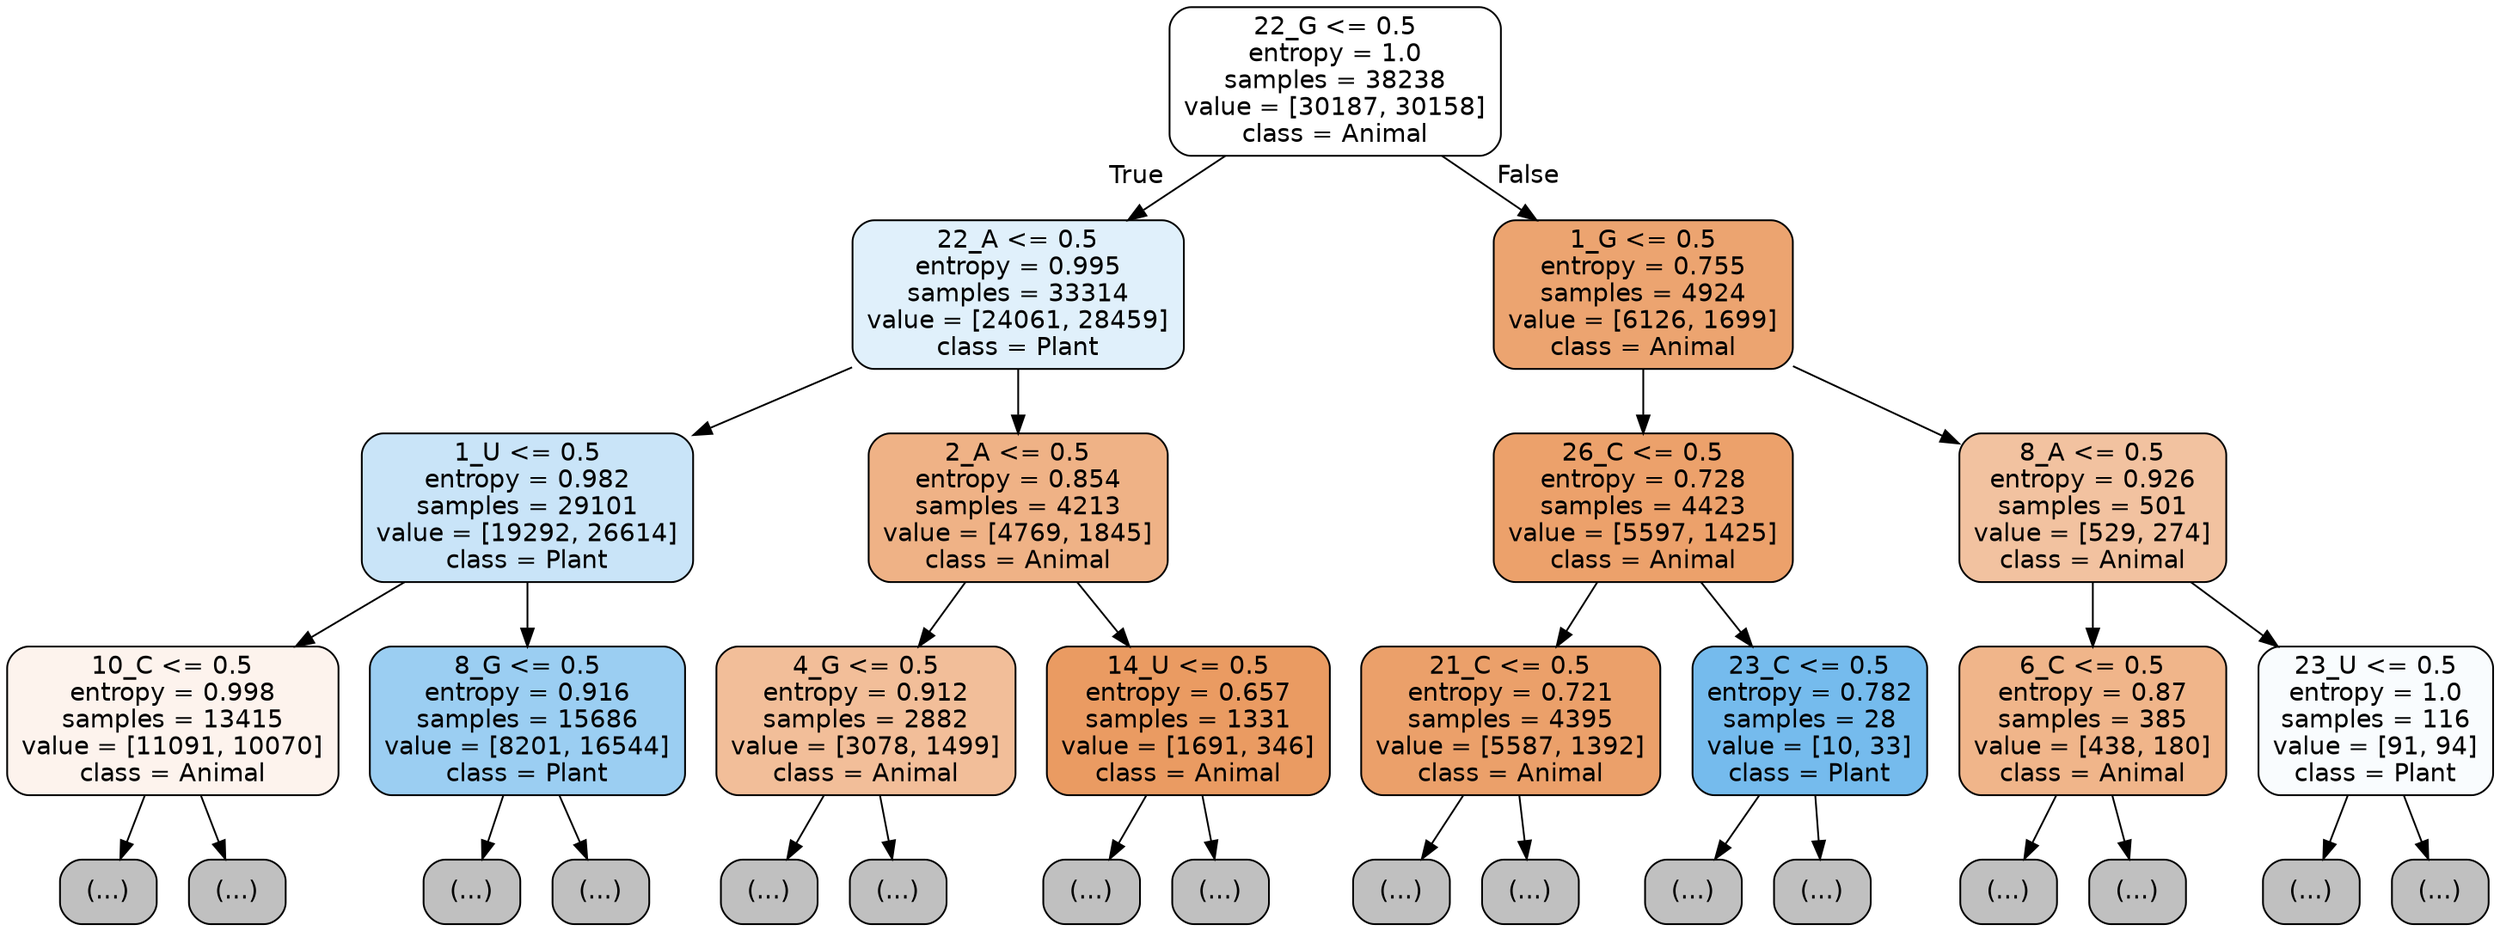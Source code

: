digraph Tree {
node [shape=box, style="filled, rounded", color="black", fontname="helvetica"] ;
edge [fontname="helvetica"] ;
0 [label="22_G <= 0.5\nentropy = 1.0\nsamples = 38238\nvalue = [30187, 30158]\nclass = Animal", fillcolor="#ffffff"] ;
1 [label="22_A <= 0.5\nentropy = 0.995\nsamples = 33314\nvalue = [24061, 28459]\nclass = Plant", fillcolor="#e0f0fb"] ;
0 -> 1 [labeldistance=2.5, labelangle=45, headlabel="True"] ;
2 [label="1_U <= 0.5\nentropy = 0.982\nsamples = 29101\nvalue = [19292, 26614]\nclass = Plant", fillcolor="#c9e4f8"] ;
1 -> 2 ;
3 [label="10_C <= 0.5\nentropy = 0.998\nsamples = 13415\nvalue = [11091, 10070]\nclass = Animal", fillcolor="#fdf3ed"] ;
2 -> 3 ;
4 [label="(...)", fillcolor="#C0C0C0"] ;
3 -> 4 ;
5589 [label="(...)", fillcolor="#C0C0C0"] ;
3 -> 5589 ;
7276 [label="8_G <= 0.5\nentropy = 0.916\nsamples = 15686\nvalue = [8201, 16544]\nclass = Plant", fillcolor="#9bcef2"] ;
2 -> 7276 ;
7277 [label="(...)", fillcolor="#C0C0C0"] ;
7276 -> 7277 ;
11286 [label="(...)", fillcolor="#C0C0C0"] ;
7276 -> 11286 ;
12683 [label="2_A <= 0.5\nentropy = 0.854\nsamples = 4213\nvalue = [4769, 1845]\nclass = Animal", fillcolor="#efb286"] ;
1 -> 12683 ;
12684 [label="4_G <= 0.5\nentropy = 0.912\nsamples = 2882\nvalue = [3078, 1499]\nclass = Animal", fillcolor="#f2be99"] ;
12683 -> 12684 ;
12685 [label="(...)", fillcolor="#C0C0C0"] ;
12684 -> 12685 ;
13650 [label="(...)", fillcolor="#C0C0C0"] ;
12684 -> 13650 ;
14119 [label="14_U <= 0.5\nentropy = 0.657\nsamples = 1331\nvalue = [1691, 346]\nclass = Animal", fillcolor="#ea9b62"] ;
12683 -> 14119 ;
14120 [label="(...)", fillcolor="#C0C0C0"] ;
14119 -> 14120 ;
14531 [label="(...)", fillcolor="#C0C0C0"] ;
14119 -> 14531 ;
14668 [label="1_G <= 0.5\nentropy = 0.755\nsamples = 4924\nvalue = [6126, 1699]\nclass = Animal", fillcolor="#eca470"] ;
0 -> 14668 [labeldistance=2.5, labelangle=-45, headlabel="False"] ;
14669 [label="26_C <= 0.5\nentropy = 0.728\nsamples = 4423\nvalue = [5597, 1425]\nclass = Animal", fillcolor="#eca16b"] ;
14668 -> 14669 ;
14670 [label="21_C <= 0.5\nentropy = 0.721\nsamples = 4395\nvalue = [5587, 1392]\nclass = Animal", fillcolor="#eba06a"] ;
14669 -> 14670 ;
14671 [label="(...)", fillcolor="#C0C0C0"] ;
14670 -> 14671 ;
16044 [label="(...)", fillcolor="#C0C0C0"] ;
14670 -> 16044 ;
16329 [label="23_C <= 0.5\nentropy = 0.782\nsamples = 28\nvalue = [10, 33]\nclass = Plant", fillcolor="#75bbed"] ;
14669 -> 16329 ;
16330 [label="(...)", fillcolor="#C0C0C0"] ;
16329 -> 16330 ;
16339 [label="(...)", fillcolor="#C0C0C0"] ;
16329 -> 16339 ;
16340 [label="8_A <= 0.5\nentropy = 0.926\nsamples = 501\nvalue = [529, 274]\nclass = Animal", fillcolor="#f2c2a0"] ;
14668 -> 16340 ;
16341 [label="6_C <= 0.5\nentropy = 0.87\nsamples = 385\nvalue = [438, 180]\nclass = Animal", fillcolor="#f0b58a"] ;
16340 -> 16341 ;
16342 [label="(...)", fillcolor="#C0C0C0"] ;
16341 -> 16342 ;
16505 [label="(...)", fillcolor="#C0C0C0"] ;
16341 -> 16505 ;
16566 [label="23_U <= 0.5\nentropy = 1.0\nsamples = 116\nvalue = [91, 94]\nclass = Plant", fillcolor="#f9fcfe"] ;
16340 -> 16566 ;
16567 [label="(...)", fillcolor="#C0C0C0"] ;
16566 -> 16567 ;
16602 [label="(...)", fillcolor="#C0C0C0"] ;
16566 -> 16602 ;
}